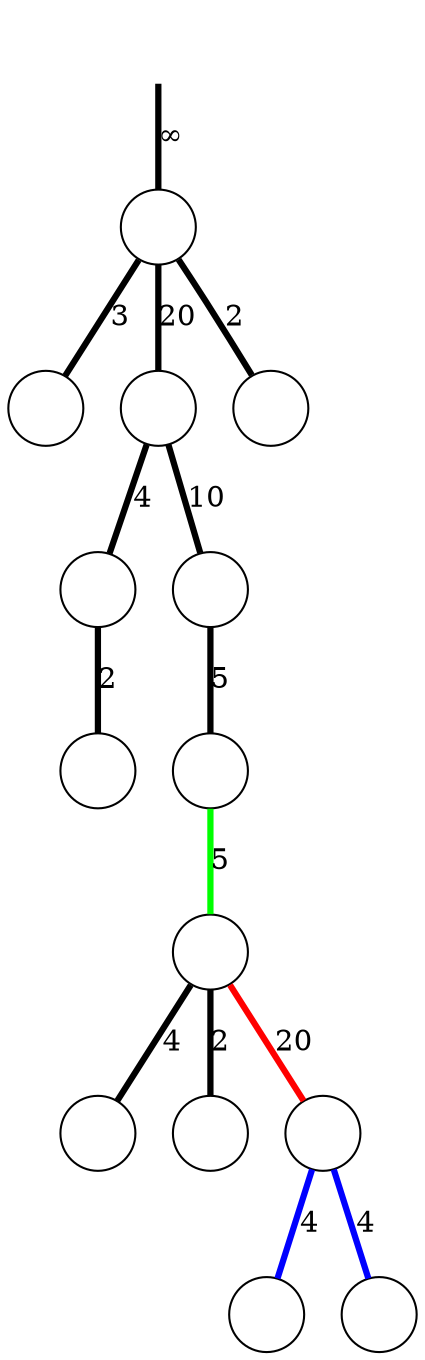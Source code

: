 digraph
{
	node [shape=circle, label=""];
	edge [dir=both, arrowtail=none, arrowhead=none, penwidth=3];

	r -> n00 [label="&infin;"];
	n00 -> n10 [label=3];
	n00 -> n11 [label=20];
	n00 -> n12 [label=2];
	n11 -> n20 [label=4];
	n11 -> n21 [label=10];
	n20 -> n30 [label=2];
	n21 -> n31 [label=5];
	n31 -> n40 [label=5, color=green];
	n40 -> n50 [label=4];
	n40 -> n51 [label=2];
	n40 -> n52 [label=20, color=red];
	n52 -> n60 [label=4, color=blue];
	n52 -> n61 [label=4, color=blue];

	r [style=invisible];
}
